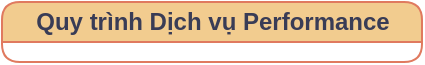 <mxfile version="28.2.4">
  <diagram name="Trang-1" id="cJSgmq84QjIrBHEmpEzW">
    <mxGraphModel dx="1408" dy="663" grid="1" gridSize="10" guides="1" tooltips="1" connect="1" arrows="1" fold="1" page="1" pageScale="1" pageWidth="827" pageHeight="1169" background="none" math="0" shadow="0">
      <root>
        <mxCell id="0" />
        <mxCell id="1" parent="0" />
        <mxCell id="po69ImwhDXV1_ez0qtBJ-27" value="Quy trình Dịch vụ Performance" style="swimlane;childLayout=stackLayout;resizeParent=1;resizeParentMax=0;startSize=20;html=1;labelBackgroundColor=none;rounded=1;fillColor=#F2CC8F;strokeColor=#E07A5F;fontColor=#393C56;" vertex="1" collapsed="1" parent="1">
          <mxGeometry x="-180.0" y="240" width="210" height="30" as="geometry">
            <mxRectangle x="-180.0" y="240" width="1020" height="1830" as="alternateBounds" />
          </mxGeometry>
        </mxCell>
        <mxCell id="po69ImwhDXV1_ez0qtBJ-28" value="Account" style="swimlane;startSize=20;html=1;labelBackgroundColor=none;rounded=1;fillColor=#F2CC8F;strokeColor=#E07A5F;fontColor=#393C56;" vertex="1" collapsed="1" parent="po69ImwhDXV1_ez0qtBJ-27">
          <mxGeometry y="20" width="40" height="1810" as="geometry">
            <mxRectangle y="20" width="320" height="1810" as="alternateBounds" />
          </mxGeometry>
        </mxCell>
        <mxCell id="F3ab-qrTLPZB82OGR7XM-248" value="Tư vấn" style="whiteSpace=wrap;html=1;rounded=1;labelBackgroundColor=none;fillColor=#F2CC8F;strokeColor=#E07A5F;fontColor=#393C56;" parent="po69ImwhDXV1_ez0qtBJ-28" vertex="1">
          <mxGeometry x="100.0" y="60" width="120" height="60" as="geometry" />
        </mxCell>
        <mxCell id="F3ab-qrTLPZB82OGR7XM-250" value="Tiếp nhận" style="whiteSpace=wrap;html=1;rounded=1;labelBackgroundColor=none;fillColor=#F2CC8F;strokeColor=#E07A5F;fontColor=#393C56;" parent="po69ImwhDXV1_ez0qtBJ-28" vertex="1">
          <mxGeometry x="100.0" y="200" width="120" height="60" as="geometry" />
        </mxCell>
        <mxCell id="F3ab-qrTLPZB82OGR7XM-251" value="" style="edgeStyle=orthogonalEdgeStyle;rounded=1;orthogonalLoop=1;jettySize=auto;html=1;labelBackgroundColor=none;fontColor=default;strokeColor=#E07A5F;" parent="po69ImwhDXV1_ez0qtBJ-28" source="F3ab-qrTLPZB82OGR7XM-248" target="F3ab-qrTLPZB82OGR7XM-250" edge="1">
          <mxGeometry relative="1" as="geometry" />
        </mxCell>
        <mxCell id="F3ab-qrTLPZB82OGR7XM-252" value="Làm Brief" style="rounded=1;whiteSpace=wrap;html=1;labelBackgroundColor=none;fillColor=#F2CC8F;strokeColor=#E07A5F;fontColor=#393C56;" parent="po69ImwhDXV1_ez0qtBJ-28" vertex="1">
          <mxGeometry x="100.0" y="340" width="120" height="60" as="geometry" />
        </mxCell>
        <mxCell id="F3ab-qrTLPZB82OGR7XM-253" value="" style="edgeStyle=orthogonalEdgeStyle;rounded=1;orthogonalLoop=1;jettySize=auto;html=1;labelBackgroundColor=none;fontColor=default;strokeColor=#E07A5F;" parent="po69ImwhDXV1_ez0qtBJ-28" source="F3ab-qrTLPZB82OGR7XM-250" target="F3ab-qrTLPZB82OGR7XM-252" edge="1">
          <mxGeometry relative="1" as="geometry" />
        </mxCell>
        <mxCell id="F3ab-qrTLPZB82OGR7XM-261" value="Pitching" style="whiteSpace=wrap;html=1;rounded=1;labelBackgroundColor=none;fillColor=#F2CC8F;strokeColor=#E07A5F;fontColor=#393C56;" parent="po69ImwhDXV1_ez0qtBJ-28" vertex="1">
          <mxGeometry x="100.0" y="570" width="120" height="60" as="geometry" />
        </mxCell>
        <mxCell id="F3ab-qrTLPZB82OGR7XM-265" value="Chốt khách" style="whiteSpace=wrap;html=1;rounded=1;labelBackgroundColor=none;fillColor=#F2CC8F;strokeColor=#E07A5F;fontColor=#393C56;" parent="po69ImwhDXV1_ez0qtBJ-28" vertex="1">
          <mxGeometry x="100.0" y="710" width="120" height="60" as="geometry" />
        </mxCell>
        <mxCell id="F3ab-qrTLPZB82OGR7XM-266" value="" style="edgeStyle=orthogonalEdgeStyle;rounded=1;orthogonalLoop=1;jettySize=auto;html=1;labelBackgroundColor=none;fontColor=default;strokeColor=#E07A5F;" parent="po69ImwhDXV1_ez0qtBJ-28" source="F3ab-qrTLPZB82OGR7XM-261" target="F3ab-qrTLPZB82OGR7XM-265" edge="1">
          <mxGeometry relative="1" as="geometry" />
        </mxCell>
        <mxCell id="F3ab-qrTLPZB82OGR7XM-269" value="" style="endArrow=classic;html=1;rounded=1;entryX=0;entryY=0.5;entryDx=0;entryDy=0;exitX=0;exitY=0.5;exitDx=0;exitDy=0;labelBackgroundColor=none;fontColor=default;strokeColor=#E07A5F;" parent="po69ImwhDXV1_ez0qtBJ-28" source="F3ab-qrTLPZB82OGR7XM-265" target="F3ab-qrTLPZB82OGR7XM-248" edge="1">
          <mxGeometry relative="1" as="geometry">
            <mxPoint x="60.0" y="730" as="sourcePoint" />
            <mxPoint x="-50.0" y="100" as="targetPoint" />
            <Array as="points">
              <mxPoint x="20.0" y="740" />
              <mxPoint x="20.0" y="270" />
              <mxPoint x="20.0" y="90" />
            </Array>
          </mxGeometry>
        </mxCell>
        <mxCell id="F3ab-qrTLPZB82OGR7XM-270" value="No" style="edgeLabel;resizable=0;html=1;;align=center;verticalAlign=middle;labelBackgroundColor=none;rounded=1;fontColor=#393C56;" parent="F3ab-qrTLPZB82OGR7XM-269" connectable="0" vertex="1">
          <mxGeometry relative="1" as="geometry" />
        </mxCell>
        <mxCell id="po69ImwhDXV1_ez0qtBJ-1" value="Xin thông tin khách" style="rounded=1;whiteSpace=wrap;html=1;labelBackgroundColor=none;fillColor=#F2CC8F;strokeColor=#E07A5F;fontColor=#393C56;" vertex="1" parent="po69ImwhDXV1_ez0qtBJ-28">
          <mxGeometry x="100.0" y="849" width="120" height="60" as="geometry" />
        </mxCell>
        <mxCell id="F3ab-qrTLPZB82OGR7XM-267" value="" style="endArrow=classic;html=1;rounded=1;exitX=0.5;exitY=1;exitDx=0;exitDy=0;entryX=0.5;entryY=0;entryDx=0;entryDy=0;labelBackgroundColor=none;fontColor=default;strokeColor=#E07A5F;" parent="po69ImwhDXV1_ez0qtBJ-28" source="F3ab-qrTLPZB82OGR7XM-265" edge="1" target="po69ImwhDXV1_ez0qtBJ-1">
          <mxGeometry relative="1" as="geometry">
            <mxPoint x="440.0" y="430" as="sourcePoint" />
            <mxPoint x="200.0" y="850" as="targetPoint" />
          </mxGeometry>
        </mxCell>
        <mxCell id="F3ab-qrTLPZB82OGR7XM-268" value="Yes" style="edgeLabel;resizable=0;html=1;;align=center;verticalAlign=middle;labelBackgroundColor=none;rounded=1;fontColor=#393C56;" parent="F3ab-qrTLPZB82OGR7XM-267" connectable="0" vertex="1">
          <mxGeometry relative="1" as="geometry" />
        </mxCell>
        <mxCell id="po69ImwhDXV1_ez0qtBJ-23" value="Họp định kì" style="whiteSpace=wrap;html=1;rounded=1;labelBackgroundColor=none;fillColor=#F2CC8F;strokeColor=#E07A5F;fontColor=#393C56;" vertex="1" parent="po69ImwhDXV1_ez0qtBJ-28">
          <mxGeometry x="100.0" y="1690" width="120" height="60" as="geometry" />
        </mxCell>
        <mxCell id="po69ImwhDXV1_ez0qtBJ-30" value="Kế toán" style="swimlane;startSize=20;html=1;labelBackgroundColor=none;rounded=1;fillColor=#F2CC8F;strokeColor=#E07A5F;fontColor=#393C56;" vertex="1" collapsed="1" parent="po69ImwhDXV1_ez0qtBJ-27">
          <mxGeometry x="40" y="20" width="40" height="1810" as="geometry">
            <mxRectangle x="320" y="20" width="180" height="1810" as="alternateBounds" />
          </mxGeometry>
        </mxCell>
        <mxCell id="po69ImwhDXV1_ez0qtBJ-60" value="" style="shape=link;html=1;rounded=1;labelBackgroundColor=none;fontColor=default;strokeColor=#E07A5F;" edge="1" parent="po69ImwhDXV1_ez0qtBJ-30">
          <mxGeometry width="100" relative="1" as="geometry">
            <mxPoint x="-319.0" y="1220" as="sourcePoint" />
            <mxPoint x="1101.0" y="1225" as="targetPoint" />
          </mxGeometry>
        </mxCell>
        <mxCell id="F3ab-qrTLPZB82OGR7XM-257" value="Hợp đồng" style="whiteSpace=wrap;html=1;rounded=1;labelBackgroundColor=none;fillColor=#F2CC8F;strokeColor=#E07A5F;fontColor=#393C56;" parent="po69ImwhDXV1_ez0qtBJ-30" vertex="1">
          <mxGeometry x="30.0" y="460" width="120" height="60" as="geometry" />
        </mxCell>
        <mxCell id="po69ImwhDXV1_ez0qtBJ-29" value="Planner" style="swimlane;startSize=20;html=1;labelBackgroundColor=none;rounded=1;fillColor=#F2CC8F;strokeColor=#E07A5F;fontColor=#393C56;" vertex="1" collapsed="1" parent="po69ImwhDXV1_ez0qtBJ-27">
          <mxGeometry x="80" y="20" width="40" height="1810" as="geometry">
            <mxRectangle x="500" y="20" width="170" height="1810" as="alternateBounds" />
          </mxGeometry>
        </mxCell>
        <mxCell id="po69ImwhDXV1_ez0qtBJ-66" value="Plan sơ bộ" style="whiteSpace=wrap;html=1;fillColor=#F2CC8F;strokeColor=#E07A5F;fontColor=#393C56;rounded=1;labelBackgroundColor=none;" vertex="1" parent="po69ImwhDXV1_ez0qtBJ-29">
          <mxGeometry x="25.0" y="460" width="120" height="60" as="geometry" />
        </mxCell>
        <mxCell id="po69ImwhDXV1_ez0qtBJ-68" value="Lập Plan chính thức" style="whiteSpace=wrap;html=1;fillColor=#F2CC8F;strokeColor=#E07A5F;fontColor=#393C56;rounded=1;labelBackgroundColor=none;" vertex="1" parent="po69ImwhDXV1_ez0qtBJ-29">
          <mxGeometry x="25.0" y="980" width="120" height="60" as="geometry" />
        </mxCell>
        <mxCell id="po69ImwhDXV1_ez0qtBJ-72" value="Phân tích" style="whiteSpace=wrap;html=1;fillColor=#F2CC8F;strokeColor=#E07A5F;fontColor=#393C56;rounded=1;labelBackgroundColor=none;" vertex="1" parent="po69ImwhDXV1_ez0qtBJ-29">
          <mxGeometry x="25.0" y="1690" width="120" height="60" as="geometry" />
        </mxCell>
        <mxCell id="po69ImwhDXV1_ez0qtBJ-31" value="Kỹ thuật" style="swimlane;startSize=20;html=1;labelBackgroundColor=none;rounded=1;fillColor=#F2CC8F;strokeColor=#E07A5F;fontColor=#393C56;" vertex="1" collapsed="1" parent="po69ImwhDXV1_ez0qtBJ-27">
          <mxGeometry x="120" y="20" width="40" height="1810" as="geometry">
            <mxRectangle x="540" y="20" width="170" height="1810" as="alternateBounds" />
          </mxGeometry>
        </mxCell>
        <mxCell id="po69ImwhDXV1_ez0qtBJ-42" value="" style="shape=link;html=1;rounded=1;labelBackgroundColor=none;fontColor=default;strokeColor=#E07A5F;" edge="1" parent="po69ImwhDXV1_ez0qtBJ-31">
          <mxGeometry width="100" relative="1" as="geometry">
            <mxPoint x="-670.0" y="40" as="sourcePoint" />
            <mxPoint x="750.0" y="45" as="targetPoint" />
          </mxGeometry>
        </mxCell>
        <mxCell id="po69ImwhDXV1_ez0qtBJ-5" value="Share tài khoản" style="rounded=1;whiteSpace=wrap;html=1;labelBackgroundColor=none;fillColor=#F2CC8F;strokeColor=#E07A5F;fontColor=#393C56;" vertex="1" parent="po69ImwhDXV1_ez0qtBJ-31">
          <mxGeometry x="25.0" y="980" width="120" height="60" as="geometry" />
        </mxCell>
        <mxCell id="po69ImwhDXV1_ez0qtBJ-38" value="CS" style="swimlane;startSize=20;html=1;labelBackgroundColor=none;rounded=1;fillColor=#F2CC8F;strokeColor=#E07A5F;fontColor=#393C56;" vertex="1" collapsed="1" parent="po69ImwhDXV1_ez0qtBJ-27">
          <mxGeometry x="160" y="20" width="40" height="1810" as="geometry">
            <mxRectangle x="580" y="20" width="180" height="1810" as="alternateBounds" />
          </mxGeometry>
        </mxCell>
        <mxCell id="po69ImwhDXV1_ez0qtBJ-10" value="Tạo tài khoản" style="rounded=1;whiteSpace=wrap;html=1;labelBackgroundColor=none;fillColor=#F2CC8F;strokeColor=#E07A5F;fontColor=#393C56;" vertex="1" parent="po69ImwhDXV1_ez0qtBJ-38">
          <mxGeometry x="30.0" y="980" width="120" height="60" as="geometry" />
        </mxCell>
        <mxCell id="po69ImwhDXV1_ez0qtBJ-12" value="Nạp tiền" style="whiteSpace=wrap;html=1;rounded=1;labelBackgroundColor=none;fillColor=#F2CC8F;strokeColor=#E07A5F;fontColor=#393C56;" vertex="1" parent="po69ImwhDXV1_ez0qtBJ-38">
          <mxGeometry x="30.0" y="1110" width="120" height="60" as="geometry" />
        </mxCell>
        <mxCell id="po69ImwhDXV1_ez0qtBJ-13" value="" style="edgeStyle=orthogonalEdgeStyle;rounded=1;orthogonalLoop=1;jettySize=auto;html=1;labelBackgroundColor=none;fontColor=default;strokeColor=#E07A5F;" edge="1" parent="po69ImwhDXV1_ez0qtBJ-38" source="po69ImwhDXV1_ez0qtBJ-10" target="po69ImwhDXV1_ez0qtBJ-12">
          <mxGeometry relative="1" as="geometry" />
        </mxCell>
        <mxCell id="po69ImwhDXV1_ez0qtBJ-59" value="" style="shape=link;html=1;rounded=1;labelBackgroundColor=none;fontColor=default;strokeColor=#E07A5F;" edge="1" parent="po69ImwhDXV1_ez0qtBJ-38">
          <mxGeometry width="100" relative="1" as="geometry">
            <mxPoint x="-839.0" y="810" as="sourcePoint" />
            <mxPoint x="581.0" y="815" as="targetPoint" />
          </mxGeometry>
        </mxCell>
        <mxCell id="po69ImwhDXV1_ez0qtBJ-39" value="Contents" style="swimlane;startSize=20;html=1;labelBackgroundColor=none;rounded=1;fillColor=#F2CC8F;strokeColor=#E07A5F;fontColor=#393C56;" vertex="1" collapsed="1" parent="po69ImwhDXV1_ez0qtBJ-27">
          <mxGeometry x="200" y="20" width="40" height="1810" as="geometry">
            <mxRectangle x="620" y="20" width="180" height="1810" as="alternateBounds" />
          </mxGeometry>
        </mxCell>
        <mxCell id="po69ImwhDXV1_ez0qtBJ-14" value="Sản xuất Content" style="whiteSpace=wrap;html=1;rounded=1;labelBackgroundColor=none;fillColor=#F2CC8F;strokeColor=#E07A5F;fontColor=#393C56;" vertex="1" parent="po69ImwhDXV1_ez0qtBJ-39">
          <mxGeometry x="30.0" y="1300" width="120" height="60" as="geometry" />
        </mxCell>
        <mxCell id="po69ImwhDXV1_ez0qtBJ-40" value="Ads" style="swimlane;startSize=20;html=1;labelBackgroundColor=none;rounded=1;fillColor=#F2CC8F;strokeColor=#E07A5F;fontColor=#393C56;" vertex="1" collapsed="1" parent="po69ImwhDXV1_ez0qtBJ-27">
          <mxGeometry x="240" y="20" width="40" height="1810" as="geometry">
            <mxRectangle x="660" y="20" width="220" height="1810" as="alternateBounds" />
          </mxGeometry>
        </mxCell>
        <mxCell id="po69ImwhDXV1_ez0qtBJ-65" value="" style="edgeStyle=orthogonalEdgeStyle;rounded=0;orthogonalLoop=1;jettySize=auto;html=1;strokeColor=#E07A5F;fontColor=#393C56;fillColor=#F2CC8F;" edge="1" parent="po69ImwhDXV1_ez0qtBJ-40" source="po69ImwhDXV1_ez0qtBJ-17" target="po69ImwhDXV1_ez0qtBJ-64">
          <mxGeometry relative="1" as="geometry" />
        </mxCell>
        <mxCell id="po69ImwhDXV1_ez0qtBJ-17" value="Setup Camp&lt;div&gt;Lên Ads&lt;/div&gt;" style="whiteSpace=wrap;html=1;rounded=1;labelBackgroundColor=none;fillColor=#F2CC8F;strokeColor=#E07A5F;fontColor=#393C56;" vertex="1" parent="po69ImwhDXV1_ez0qtBJ-40">
          <mxGeometry x="50.0" y="1380" width="120" height="60" as="geometry" />
        </mxCell>
        <mxCell id="po69ImwhDXV1_ez0qtBJ-58" value="" style="shape=link;html=1;rounded=1;labelBackgroundColor=none;fontColor=default;strokeColor=#E07A5F;" edge="1" parent="po69ImwhDXV1_ez0qtBJ-40">
          <mxGeometry width="100" relative="1" as="geometry">
            <mxPoint x="-1200.0" y="420" as="sourcePoint" />
            <mxPoint x="220.0" y="425" as="targetPoint" />
          </mxGeometry>
        </mxCell>
        <mxCell id="po69ImwhDXV1_ez0qtBJ-64" value="Theo dõi và tối ưu&lt;br&gt;Báo cáo" style="whiteSpace=wrap;html=1;fillColor=#F2CC8F;strokeColor=#E07A5F;fontColor=#393C56;rounded=1;labelBackgroundColor=none;" vertex="1" parent="po69ImwhDXV1_ez0qtBJ-40">
          <mxGeometry x="50.0" y="1690" width="120" height="60" as="geometry" />
        </mxCell>
        <mxCell id="po69ImwhDXV1_ez0qtBJ-53" value="Mô tả cụ thể" style="swimlane;startSize=20;html=1;labelBackgroundColor=none;rounded=1;fillColor=#F2CC8F;strokeColor=#E07A5F;fontColor=#393C56;" vertex="1" parent="po69ImwhDXV1_ez0qtBJ-27">
          <mxGeometry x="280" y="20" width="250" height="1810" as="geometry" />
        </mxCell>
        <mxCell id="po69ImwhDXV1_ez0qtBJ-55" value="Nơi trao đổi" style="swimlane;startSize=20;html=1;labelBackgroundColor=none;rounded=1;fillColor=#F2CC8F;strokeColor=#E07A5F;fontColor=#393C56;" vertex="1" parent="po69ImwhDXV1_ez0qtBJ-27">
          <mxGeometry x="530" y="20" width="170" height="1810" as="geometry" />
        </mxCell>
        <mxCell id="po69ImwhDXV1_ez0qtBJ-56" value="Thòi gian&amp;nbsp;" style="swimlane;startSize=20;html=1;labelBackgroundColor=none;rounded=1;fillColor=#F2CC8F;strokeColor=#E07A5F;fontColor=#393C56;" vertex="1" parent="po69ImwhDXV1_ez0qtBJ-27">
          <mxGeometry x="700" y="20" width="160" height="1810" as="geometry" />
        </mxCell>
        <mxCell id="po69ImwhDXV1_ez0qtBJ-57" value="Ghi chú" style="swimlane;startSize=20;html=1;labelBackgroundColor=none;rounded=1;fillColor=#F2CC8F;strokeColor=#E07A5F;fontColor=#393C56;" vertex="1" parent="po69ImwhDXV1_ez0qtBJ-27">
          <mxGeometry x="860" y="20" width="160" height="1810" as="geometry" />
        </mxCell>
        <mxCell id="po69ImwhDXV1_ez0qtBJ-18" value="" style="edgeStyle=orthogonalEdgeStyle;rounded=1;orthogonalLoop=1;jettySize=auto;html=1;labelBackgroundColor=none;fontColor=default;strokeColor=#E07A5F;" edge="1" parent="po69ImwhDXV1_ez0qtBJ-27" source="po69ImwhDXV1_ez0qtBJ-14" target="po69ImwhDXV1_ez0qtBJ-17">
          <mxGeometry relative="1" as="geometry" />
        </mxCell>
        <mxCell id="po69ImwhDXV1_ez0qtBJ-70" value="" style="edgeStyle=orthogonalEdgeStyle;rounded=0;orthogonalLoop=1;jettySize=auto;html=1;strokeColor=#E07A5F;fontColor=#393C56;fillColor=#F2CC8F;exitX=0.5;exitY=0;exitDx=0;exitDy=0;entryX=0.5;entryY=0;entryDx=0;entryDy=0;" edge="1" parent="po69ImwhDXV1_ez0qtBJ-27" source="po69ImwhDXV1_ez0qtBJ-68" target="po69ImwhDXV1_ez0qtBJ-5">
          <mxGeometry relative="1" as="geometry">
            <Array as="points">
              <mxPoint x="585" y="950" />
              <mxPoint x="755" y="950" />
            </Array>
          </mxGeometry>
        </mxCell>
        <mxCell id="po69ImwhDXV1_ez0qtBJ-71" value="" style="edgeStyle=orthogonalEdgeStyle;rounded=0;orthogonalLoop=1;jettySize=auto;html=1;strokeColor=#E07A5F;fontColor=#393C56;fillColor=#F2CC8F;exitX=0.5;exitY=0;exitDx=0;exitDy=0;entryX=0.5;entryY=0;entryDx=0;entryDy=0;" edge="1" parent="po69ImwhDXV1_ez0qtBJ-27" source="po69ImwhDXV1_ez0qtBJ-68" target="po69ImwhDXV1_ez0qtBJ-10">
          <mxGeometry relative="1" as="geometry">
            <Array as="points">
              <mxPoint x="585" y="950" />
              <mxPoint x="930" y="950" />
            </Array>
          </mxGeometry>
        </mxCell>
        <mxCell id="po69ImwhDXV1_ez0qtBJ-45" value="" style="edgeStyle=orthogonalEdgeStyle;rounded=1;orthogonalLoop=1;jettySize=auto;html=1;entryX=0.5;entryY=0;entryDx=0;entryDy=0;labelBackgroundColor=none;fontColor=default;strokeColor=#E07A5F;exitX=0.5;exitY=1;exitDx=0;exitDy=0;" edge="1" parent="po69ImwhDXV1_ez0qtBJ-27" source="po69ImwhDXV1_ez0qtBJ-68" target="po69ImwhDXV1_ez0qtBJ-14">
          <mxGeometry relative="1" as="geometry">
            <mxPoint x="590.032" y="1060" as="sourcePoint" />
            <mxPoint x="590.0" y="1140" as="targetPoint" />
            <Array as="points">
              <mxPoint x="585" y="1290" />
              <mxPoint x="1110" y="1290" />
            </Array>
          </mxGeometry>
        </mxCell>
        <mxCell id="po69ImwhDXV1_ez0qtBJ-73" value="" style="edgeStyle=orthogonalEdgeStyle;rounded=0;orthogonalLoop=1;jettySize=auto;html=1;strokeColor=#E07A5F;fontColor=#393C56;fillColor=#F2CC8F;" edge="1" parent="po69ImwhDXV1_ez0qtBJ-27" source="po69ImwhDXV1_ez0qtBJ-64" target="po69ImwhDXV1_ez0qtBJ-72">
          <mxGeometry relative="1" as="geometry" />
        </mxCell>
        <mxCell id="F3ab-qrTLPZB82OGR7XM-258" value="" style="edgeStyle=orthogonalEdgeStyle;rounded=1;orthogonalLoop=1;jettySize=auto;html=1;labelBackgroundColor=none;fontColor=default;strokeColor=#E07A5F;" parent="po69ImwhDXV1_ez0qtBJ-27" source="F3ab-qrTLPZB82OGR7XM-252" target="F3ab-qrTLPZB82OGR7XM-257" edge="1">
          <mxGeometry relative="1" as="geometry" />
        </mxCell>
        <mxCell id="po69ImwhDXV1_ez0qtBJ-67" value="" style="edgeStyle=orthogonalEdgeStyle;rounded=0;orthogonalLoop=1;jettySize=auto;html=1;strokeColor=#E07A5F;fontColor=#393C56;fillColor=#F2CC8F;" edge="1" parent="po69ImwhDXV1_ez0qtBJ-27" source="F3ab-qrTLPZB82OGR7XM-252" target="po69ImwhDXV1_ez0qtBJ-66">
          <mxGeometry relative="1" as="geometry" />
        </mxCell>
        <mxCell id="F3ab-qrTLPZB82OGR7XM-264" value="" style="edgeStyle=orthogonalEdgeStyle;rounded=1;orthogonalLoop=1;jettySize=auto;html=1;entryX=1;entryY=0.5;entryDx=0;entryDy=0;exitX=0.5;exitY=1;exitDx=0;exitDy=0;labelBackgroundColor=none;fontColor=default;strokeColor=#E07A5F;" parent="po69ImwhDXV1_ez0qtBJ-27" source="po69ImwhDXV1_ez0qtBJ-66" target="F3ab-qrTLPZB82OGR7XM-261" edge="1">
          <mxGeometry relative="1" as="geometry">
            <mxPoint x="720.0" y="740" as="targetPoint" />
            <Array as="points">
              <mxPoint x="585.0" y="620" />
            </Array>
            <mxPoint x="590.0" y="540" as="sourcePoint" />
          </mxGeometry>
        </mxCell>
        <mxCell id="po69ImwhDXV1_ez0qtBJ-46" value="" style="endArrow=none;html=1;rounded=1;exitX=1;exitY=0.5;exitDx=0;exitDy=0;entryX=0.5;entryY=1;entryDx=0;entryDy=0;labelBackgroundColor=none;fontColor=default;strokeColor=#E07A5F;" edge="1" parent="po69ImwhDXV1_ez0qtBJ-27" source="F3ab-qrTLPZB82OGR7XM-261" target="F3ab-qrTLPZB82OGR7XM-257">
          <mxGeometry width="50" height="50" relative="1" as="geometry">
            <mxPoint x="510.0" y="770" as="sourcePoint" />
            <mxPoint x="560.0" y="720" as="targetPoint" />
            <Array as="points">
              <mxPoint x="410.0" y="620" />
            </Array>
          </mxGeometry>
        </mxCell>
        <mxCell id="po69ImwhDXV1_ez0qtBJ-69" value="" style="edgeStyle=orthogonalEdgeStyle;rounded=0;orthogonalLoop=1;jettySize=auto;html=1;strokeColor=#E07A5F;fontColor=#393C56;fillColor=#F2CC8F;" edge="1" parent="po69ImwhDXV1_ez0qtBJ-27" source="po69ImwhDXV1_ez0qtBJ-1" target="po69ImwhDXV1_ez0qtBJ-68">
          <mxGeometry relative="1" as="geometry" />
        </mxCell>
        <mxCell id="po69ImwhDXV1_ez0qtBJ-24" value="" style="edgeStyle=orthogonalEdgeStyle;rounded=1;orthogonalLoop=1;jettySize=auto;html=1;labelBackgroundColor=none;fontColor=default;strokeColor=#E07A5F;exitX=0;exitY=0.5;exitDx=0;exitDy=0;" edge="1" parent="po69ImwhDXV1_ez0qtBJ-27" source="po69ImwhDXV1_ez0qtBJ-72" target="po69ImwhDXV1_ez0qtBJ-23">
          <mxGeometry relative="1" as="geometry">
            <mxPoint x="450.0" y="1770" as="sourcePoint" />
          </mxGeometry>
        </mxCell>
      </root>
    </mxGraphModel>
  </diagram>
</mxfile>
